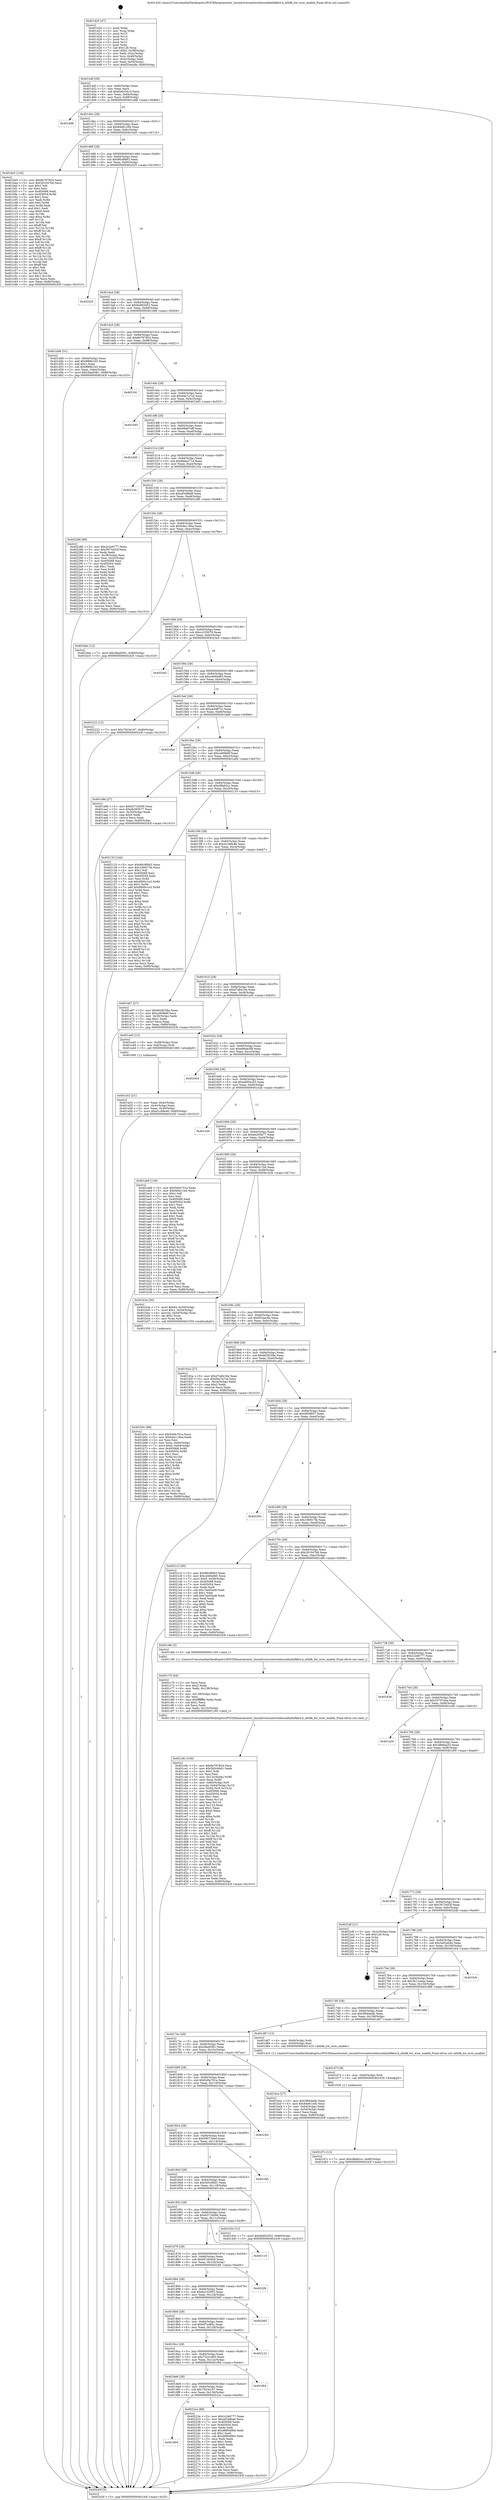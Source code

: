 digraph "0x401420" {
  label = "0x401420 (/mnt/c/Users/mathe/Desktop/tcc/POCII/binaries/extr_linuxdriversnetwirelessathath9khw.h_ath9k_hw_wow_enable_Final-ollvm.out::main(0))"
  labelloc = "t"
  node[shape=record]

  Entry [label="",width=0.3,height=0.3,shape=circle,fillcolor=black,style=filled]
  "0x40144f" [label="{
     0x40144f [29]\l
     | [instrs]\l
     &nbsp;&nbsp;0x40144f \<+3\>: mov -0x80(%rbp),%eax\l
     &nbsp;&nbsp;0x401452 \<+2\>: mov %eax,%ecx\l
     &nbsp;&nbsp;0x401454 \<+6\>: sub $0x84d33419,%ecx\l
     &nbsp;&nbsp;0x40145a \<+6\>: mov %eax,-0x84(%rbp)\l
     &nbsp;&nbsp;0x401460 \<+6\>: mov %ecx,-0x88(%rbp)\l
     &nbsp;&nbsp;0x401466 \<+6\>: je 0000000000401dd8 \<main+0x9b8\>\l
  }"]
  "0x401dd8" [label="{
     0x401dd8\l
  }", style=dashed]
  "0x40146c" [label="{
     0x40146c [28]\l
     | [instrs]\l
     &nbsp;&nbsp;0x40146c \<+5\>: jmp 0000000000401471 \<main+0x51\>\l
     &nbsp;&nbsp;0x401471 \<+6\>: mov -0x84(%rbp),%eax\l
     &nbsp;&nbsp;0x401477 \<+5\>: sub $0x84d61c0b,%eax\l
     &nbsp;&nbsp;0x40147c \<+6\>: mov %eax,-0x8c(%rbp)\l
     &nbsp;&nbsp;0x401482 \<+6\>: je 0000000000401be5 \<main+0x7c5\>\l
  }"]
  Exit [label="",width=0.3,height=0.3,shape=circle,fillcolor=black,style=filled,peripheries=2]
  "0x401be5" [label="{
     0x401be5 [134]\l
     | [instrs]\l
     &nbsp;&nbsp;0x401be5 \<+5\>: mov $0x8e787824,%eax\l
     &nbsp;&nbsp;0x401bea \<+5\>: mov $0x291047b6,%ecx\l
     &nbsp;&nbsp;0x401bef \<+2\>: mov $0x1,%dl\l
     &nbsp;&nbsp;0x401bf1 \<+2\>: xor %esi,%esi\l
     &nbsp;&nbsp;0x401bf3 \<+7\>: mov 0x405068,%edi\l
     &nbsp;&nbsp;0x401bfa \<+8\>: mov 0x405054,%r8d\l
     &nbsp;&nbsp;0x401c02 \<+3\>: sub $0x1,%esi\l
     &nbsp;&nbsp;0x401c05 \<+3\>: mov %edi,%r9d\l
     &nbsp;&nbsp;0x401c08 \<+3\>: add %esi,%r9d\l
     &nbsp;&nbsp;0x401c0b \<+4\>: imul %r9d,%edi\l
     &nbsp;&nbsp;0x401c0f \<+3\>: and $0x1,%edi\l
     &nbsp;&nbsp;0x401c12 \<+3\>: cmp $0x0,%edi\l
     &nbsp;&nbsp;0x401c15 \<+4\>: sete %r10b\l
     &nbsp;&nbsp;0x401c19 \<+4\>: cmp $0xa,%r8d\l
     &nbsp;&nbsp;0x401c1d \<+4\>: setl %r11b\l
     &nbsp;&nbsp;0x401c21 \<+3\>: mov %r10b,%bl\l
     &nbsp;&nbsp;0x401c24 \<+3\>: xor $0xff,%bl\l
     &nbsp;&nbsp;0x401c27 \<+3\>: mov %r11b,%r14b\l
     &nbsp;&nbsp;0x401c2a \<+4\>: xor $0xff,%r14b\l
     &nbsp;&nbsp;0x401c2e \<+3\>: xor $0x1,%dl\l
     &nbsp;&nbsp;0x401c31 \<+3\>: mov %bl,%r15b\l
     &nbsp;&nbsp;0x401c34 \<+4\>: and $0xff,%r15b\l
     &nbsp;&nbsp;0x401c38 \<+3\>: and %dl,%r10b\l
     &nbsp;&nbsp;0x401c3b \<+3\>: mov %r14b,%r12b\l
     &nbsp;&nbsp;0x401c3e \<+4\>: and $0xff,%r12b\l
     &nbsp;&nbsp;0x401c42 \<+3\>: and %dl,%r11b\l
     &nbsp;&nbsp;0x401c45 \<+3\>: or %r10b,%r15b\l
     &nbsp;&nbsp;0x401c48 \<+3\>: or %r11b,%r12b\l
     &nbsp;&nbsp;0x401c4b \<+3\>: xor %r12b,%r15b\l
     &nbsp;&nbsp;0x401c4e \<+3\>: or %r14b,%bl\l
     &nbsp;&nbsp;0x401c51 \<+3\>: xor $0xff,%bl\l
     &nbsp;&nbsp;0x401c54 \<+3\>: or $0x1,%dl\l
     &nbsp;&nbsp;0x401c57 \<+2\>: and %dl,%bl\l
     &nbsp;&nbsp;0x401c59 \<+3\>: or %bl,%r15b\l
     &nbsp;&nbsp;0x401c5c \<+4\>: test $0x1,%r15b\l
     &nbsp;&nbsp;0x401c60 \<+3\>: cmovne %ecx,%eax\l
     &nbsp;&nbsp;0x401c63 \<+3\>: mov %eax,-0x80(%rbp)\l
     &nbsp;&nbsp;0x401c66 \<+5\>: jmp 000000000040243f \<main+0x101f\>\l
  }"]
  "0x401488" [label="{
     0x401488 [28]\l
     | [instrs]\l
     &nbsp;&nbsp;0x401488 \<+5\>: jmp 000000000040148d \<main+0x6d\>\l
     &nbsp;&nbsp;0x40148d \<+6\>: mov -0x84(%rbp),%eax\l
     &nbsp;&nbsp;0x401493 \<+5\>: sub $0x86c9fb63,%eax\l
     &nbsp;&nbsp;0x401498 \<+6\>: mov %eax,-0x90(%rbp)\l
     &nbsp;&nbsp;0x40149e \<+6\>: je 0000000000402425 \<main+0x1005\>\l
  }"]
  "0x401904" [label="{
     0x401904\l
  }", style=dashed]
  "0x402425" [label="{
     0x402425\l
  }", style=dashed]
  "0x4014a4" [label="{
     0x4014a4 [28]\l
     | [instrs]\l
     &nbsp;&nbsp;0x4014a4 \<+5\>: jmp 00000000004014a9 \<main+0x89\>\l
     &nbsp;&nbsp;0x4014a9 \<+6\>: mov -0x84(%rbp),%eax\l
     &nbsp;&nbsp;0x4014af \<+5\>: sub $0x8a902052,%eax\l
     &nbsp;&nbsp;0x4014b4 \<+6\>: mov %eax,-0x94(%rbp)\l
     &nbsp;&nbsp;0x4014ba \<+6\>: je 0000000000401d48 \<main+0x928\>\l
  }"]
  "0x40222e" [label="{
     0x40222e [88]\l
     | [instrs]\l
     &nbsp;&nbsp;0x40222e \<+5\>: mov $0x2c2e6777,%eax\l
     &nbsp;&nbsp;0x402233 \<+5\>: mov $0xaf348ba8,%ecx\l
     &nbsp;&nbsp;0x402238 \<+7\>: mov 0x405068,%edx\l
     &nbsp;&nbsp;0x40223f \<+7\>: mov 0x405054,%esi\l
     &nbsp;&nbsp;0x402246 \<+2\>: mov %edx,%edi\l
     &nbsp;&nbsp;0x402248 \<+6\>: add $0x488049b0,%edi\l
     &nbsp;&nbsp;0x40224e \<+3\>: sub $0x1,%edi\l
     &nbsp;&nbsp;0x402251 \<+6\>: sub $0x488049b0,%edi\l
     &nbsp;&nbsp;0x402257 \<+3\>: imul %edi,%edx\l
     &nbsp;&nbsp;0x40225a \<+3\>: and $0x1,%edx\l
     &nbsp;&nbsp;0x40225d \<+3\>: cmp $0x0,%edx\l
     &nbsp;&nbsp;0x402260 \<+4\>: sete %r8b\l
     &nbsp;&nbsp;0x402264 \<+3\>: cmp $0xa,%esi\l
     &nbsp;&nbsp;0x402267 \<+4\>: setl %r9b\l
     &nbsp;&nbsp;0x40226b \<+3\>: mov %r8b,%r10b\l
     &nbsp;&nbsp;0x40226e \<+3\>: and %r9b,%r10b\l
     &nbsp;&nbsp;0x402271 \<+3\>: xor %r9b,%r8b\l
     &nbsp;&nbsp;0x402274 \<+3\>: or %r8b,%r10b\l
     &nbsp;&nbsp;0x402277 \<+4\>: test $0x1,%r10b\l
     &nbsp;&nbsp;0x40227b \<+3\>: cmovne %ecx,%eax\l
     &nbsp;&nbsp;0x40227e \<+3\>: mov %eax,-0x80(%rbp)\l
     &nbsp;&nbsp;0x402281 \<+5\>: jmp 000000000040243f \<main+0x101f\>\l
  }"]
  "0x401d48" [label="{
     0x401d48 [31]\l
     | [instrs]\l
     &nbsp;&nbsp;0x401d48 \<+3\>: mov -0x64(%rbp),%eax\l
     &nbsp;&nbsp;0x401d4b \<+5\>: add $0x9f88e1b5,%eax\l
     &nbsp;&nbsp;0x401d50 \<+3\>: add $0x1,%eax\l
     &nbsp;&nbsp;0x401d53 \<+5\>: sub $0x9f88e1b5,%eax\l
     &nbsp;&nbsp;0x401d58 \<+3\>: mov %eax,-0x64(%rbp)\l
     &nbsp;&nbsp;0x401d5b \<+7\>: movl $0x3faa9381,-0x80(%rbp)\l
     &nbsp;&nbsp;0x401d62 \<+5\>: jmp 000000000040243f \<main+0x101f\>\l
  }"]
  "0x4014c0" [label="{
     0x4014c0 [28]\l
     | [instrs]\l
     &nbsp;&nbsp;0x4014c0 \<+5\>: jmp 00000000004014c5 \<main+0xa5\>\l
     &nbsp;&nbsp;0x4014c5 \<+6\>: mov -0x84(%rbp),%eax\l
     &nbsp;&nbsp;0x4014cb \<+5\>: sub $0x8e787824,%eax\l
     &nbsp;&nbsp;0x4014d0 \<+6\>: mov %eax,-0x98(%rbp)\l
     &nbsp;&nbsp;0x4014d6 \<+6\>: je 0000000000402341 \<main+0xf21\>\l
  }"]
  "0x4018e8" [label="{
     0x4018e8 [28]\l
     | [instrs]\l
     &nbsp;&nbsp;0x4018e8 \<+5\>: jmp 00000000004018ed \<main+0x4cd\>\l
     &nbsp;&nbsp;0x4018ed \<+6\>: mov -0x84(%rbp),%eax\l
     &nbsp;&nbsp;0x4018f3 \<+5\>: sub $0x7923e167,%eax\l
     &nbsp;&nbsp;0x4018f8 \<+6\>: mov %eax,-0x130(%rbp)\l
     &nbsp;&nbsp;0x4018fe \<+6\>: je 000000000040222e \<main+0xe0e\>\l
  }"]
  "0x402341" [label="{
     0x402341\l
  }", style=dashed]
  "0x4014dc" [label="{
     0x4014dc [28]\l
     | [instrs]\l
     &nbsp;&nbsp;0x4014dc \<+5\>: jmp 00000000004014e1 \<main+0xc1\>\l
     &nbsp;&nbsp;0x4014e1 \<+6\>: mov -0x84(%rbp),%eax\l
     &nbsp;&nbsp;0x4014e7 \<+5\>: sub $0x94a7a7cd,%eax\l
     &nbsp;&nbsp;0x4014ec \<+6\>: mov %eax,-0x9c(%rbp)\l
     &nbsp;&nbsp;0x4014f2 \<+6\>: je 0000000000401945 \<main+0x525\>\l
  }"]
  "0x401f64" [label="{
     0x401f64\l
  }", style=dashed]
  "0x401945" [label="{
     0x401945\l
  }", style=dashed]
  "0x4014f8" [label="{
     0x4014f8 [28]\l
     | [instrs]\l
     &nbsp;&nbsp;0x4014f8 \<+5\>: jmp 00000000004014fd \<main+0xdd\>\l
     &nbsp;&nbsp;0x4014fd \<+6\>: mov -0x84(%rbp),%eax\l
     &nbsp;&nbsp;0x401503 \<+5\>: sub $0x99d07eff,%eax\l
     &nbsp;&nbsp;0x401508 \<+6\>: mov %eax,-0xa0(%rbp)\l
     &nbsp;&nbsp;0x40150e \<+6\>: je 00000000004019d5 \<main+0x5b5\>\l
  }"]
  "0x4018cc" [label="{
     0x4018cc [28]\l
     | [instrs]\l
     &nbsp;&nbsp;0x4018cc \<+5\>: jmp 00000000004018d1 \<main+0x4b1\>\l
     &nbsp;&nbsp;0x4018d1 \<+6\>: mov -0x84(%rbp),%eax\l
     &nbsp;&nbsp;0x4018d7 \<+5\>: sub $0x732e1d93,%eax\l
     &nbsp;&nbsp;0x4018dc \<+6\>: mov %eax,-0x12c(%rbp)\l
     &nbsp;&nbsp;0x4018e2 \<+6\>: je 0000000000401f64 \<main+0xb44\>\l
  }"]
  "0x4019d5" [label="{
     0x4019d5\l
  }", style=dashed]
  "0x401514" [label="{
     0x401514 [28]\l
     | [instrs]\l
     &nbsp;&nbsp;0x401514 \<+5\>: jmp 0000000000401519 \<main+0xf9\>\l
     &nbsp;&nbsp;0x401519 \<+6\>: mov -0x84(%rbp),%eax\l
     &nbsp;&nbsp;0x40151f \<+5\>: sub $0x9daa271e,%eax\l
     &nbsp;&nbsp;0x401524 \<+6\>: mov %eax,-0xa4(%rbp)\l
     &nbsp;&nbsp;0x40152a \<+6\>: je 000000000040210a \<main+0xcea\>\l
  }"]
  "0x402122" [label="{
     0x402122\l
  }", style=dashed]
  "0x40210a" [label="{
     0x40210a\l
  }", style=dashed]
  "0x401530" [label="{
     0x401530 [28]\l
     | [instrs]\l
     &nbsp;&nbsp;0x401530 \<+5\>: jmp 0000000000401535 \<main+0x115\>\l
     &nbsp;&nbsp;0x401535 \<+6\>: mov -0x84(%rbp),%eax\l
     &nbsp;&nbsp;0x40153b \<+5\>: sub $0xaf348ba8,%eax\l
     &nbsp;&nbsp;0x401540 \<+6\>: mov %eax,-0xa8(%rbp)\l
     &nbsp;&nbsp;0x401546 \<+6\>: je 0000000000402286 \<main+0xe66\>\l
  }"]
  "0x4018b0" [label="{
     0x4018b0 [28]\l
     | [instrs]\l
     &nbsp;&nbsp;0x4018b0 \<+5\>: jmp 00000000004018b5 \<main+0x495\>\l
     &nbsp;&nbsp;0x4018b5 \<+6\>: mov -0x84(%rbp),%eax\l
     &nbsp;&nbsp;0x4018bb \<+5\>: sub $0x6f7ed85c,%eax\l
     &nbsp;&nbsp;0x4018c0 \<+6\>: mov %eax,-0x128(%rbp)\l
     &nbsp;&nbsp;0x4018c6 \<+6\>: je 0000000000402122 \<main+0xd02\>\l
  }"]
  "0x402286" [label="{
     0x402286 [89]\l
     | [instrs]\l
     &nbsp;&nbsp;0x402286 \<+5\>: mov $0x2c2e6777,%eax\l
     &nbsp;&nbsp;0x40228b \<+5\>: mov $0x3973452f,%ecx\l
     &nbsp;&nbsp;0x402290 \<+2\>: xor %edx,%edx\l
     &nbsp;&nbsp;0x402292 \<+3\>: mov -0x38(%rbp),%esi\l
     &nbsp;&nbsp;0x402295 \<+3\>: mov %esi,-0x2c(%rbp)\l
     &nbsp;&nbsp;0x402298 \<+7\>: mov 0x405068,%esi\l
     &nbsp;&nbsp;0x40229f \<+7\>: mov 0x405054,%edi\l
     &nbsp;&nbsp;0x4022a6 \<+3\>: sub $0x1,%edx\l
     &nbsp;&nbsp;0x4022a9 \<+3\>: mov %esi,%r8d\l
     &nbsp;&nbsp;0x4022ac \<+3\>: add %edx,%r8d\l
     &nbsp;&nbsp;0x4022af \<+4\>: imul %r8d,%esi\l
     &nbsp;&nbsp;0x4022b3 \<+3\>: and $0x1,%esi\l
     &nbsp;&nbsp;0x4022b6 \<+3\>: cmp $0x0,%esi\l
     &nbsp;&nbsp;0x4022b9 \<+4\>: sete %r9b\l
     &nbsp;&nbsp;0x4022bd \<+3\>: cmp $0xa,%edi\l
     &nbsp;&nbsp;0x4022c0 \<+4\>: setl %r10b\l
     &nbsp;&nbsp;0x4022c4 \<+3\>: mov %r9b,%r11b\l
     &nbsp;&nbsp;0x4022c7 \<+3\>: and %r10b,%r11b\l
     &nbsp;&nbsp;0x4022ca \<+3\>: xor %r10b,%r9b\l
     &nbsp;&nbsp;0x4022cd \<+3\>: or %r9b,%r11b\l
     &nbsp;&nbsp;0x4022d0 \<+4\>: test $0x1,%r11b\l
     &nbsp;&nbsp;0x4022d4 \<+3\>: cmovne %ecx,%eax\l
     &nbsp;&nbsp;0x4022d7 \<+3\>: mov %eax,-0x80(%rbp)\l
     &nbsp;&nbsp;0x4022da \<+5\>: jmp 000000000040243f \<main+0x101f\>\l
  }"]
  "0x40154c" [label="{
     0x40154c [28]\l
     | [instrs]\l
     &nbsp;&nbsp;0x40154c \<+5\>: jmp 0000000000401551 \<main+0x131\>\l
     &nbsp;&nbsp;0x401551 \<+6\>: mov -0x84(%rbp),%eax\l
     &nbsp;&nbsp;0x401557 \<+5\>: sub $0xb4a118ea,%eax\l
     &nbsp;&nbsp;0x40155c \<+6\>: mov %eax,-0xac(%rbp)\l
     &nbsp;&nbsp;0x401562 \<+6\>: je 0000000000401bbe \<main+0x79e\>\l
  }"]
  "0x402065" [label="{
     0x402065\l
  }", style=dashed]
  "0x401bbe" [label="{
     0x401bbe [12]\l
     | [instrs]\l
     &nbsp;&nbsp;0x401bbe \<+7\>: movl $0x3faa9381,-0x80(%rbp)\l
     &nbsp;&nbsp;0x401bc5 \<+5\>: jmp 000000000040243f \<main+0x101f\>\l
  }"]
  "0x401568" [label="{
     0x401568 [28]\l
     | [instrs]\l
     &nbsp;&nbsp;0x401568 \<+5\>: jmp 000000000040156d \<main+0x14d\>\l
     &nbsp;&nbsp;0x40156d \<+6\>: mov -0x84(%rbp),%eax\l
     &nbsp;&nbsp;0x401573 \<+5\>: sub $0xcc235079,%eax\l
     &nbsp;&nbsp;0x401578 \<+6\>: mov %eax,-0xb0(%rbp)\l
     &nbsp;&nbsp;0x40157e \<+6\>: je 00000000004023e5 \<main+0xfc5\>\l
  }"]
  "0x401894" [label="{
     0x401894 [28]\l
     | [instrs]\l
     &nbsp;&nbsp;0x401894 \<+5\>: jmp 0000000000401899 \<main+0x479\>\l
     &nbsp;&nbsp;0x401899 \<+6\>: mov -0x84(%rbp),%eax\l
     &nbsp;&nbsp;0x40189f \<+5\>: sub $0x6a132955,%eax\l
     &nbsp;&nbsp;0x4018a4 \<+6\>: mov %eax,-0x124(%rbp)\l
     &nbsp;&nbsp;0x4018aa \<+6\>: je 0000000000402065 \<main+0xc45\>\l
  }"]
  "0x4023e5" [label="{
     0x4023e5\l
  }", style=dashed]
  "0x401584" [label="{
     0x401584 [28]\l
     | [instrs]\l
     &nbsp;&nbsp;0x401584 \<+5\>: jmp 0000000000401589 \<main+0x169\>\l
     &nbsp;&nbsp;0x401589 \<+6\>: mov -0x84(%rbp),%eax\l
     &nbsp;&nbsp;0x40158f \<+5\>: sub $0xcd494d65,%eax\l
     &nbsp;&nbsp;0x401594 \<+6\>: mov %eax,-0xb4(%rbp)\l
     &nbsp;&nbsp;0x40159a \<+6\>: je 0000000000402222 \<main+0xe02\>\l
  }"]
  "0x4022f4" [label="{
     0x4022f4\l
  }", style=dashed]
  "0x402222" [label="{
     0x402222 [12]\l
     | [instrs]\l
     &nbsp;&nbsp;0x402222 \<+7\>: movl $0x7923e167,-0x80(%rbp)\l
     &nbsp;&nbsp;0x402229 \<+5\>: jmp 000000000040243f \<main+0x101f\>\l
  }"]
  "0x4015a0" [label="{
     0x4015a0 [28]\l
     | [instrs]\l
     &nbsp;&nbsp;0x4015a0 \<+5\>: jmp 00000000004015a5 \<main+0x185\>\l
     &nbsp;&nbsp;0x4015a5 \<+6\>: mov -0x84(%rbp),%eax\l
     &nbsp;&nbsp;0x4015ab \<+5\>: sub $0xce4487cc,%eax\l
     &nbsp;&nbsp;0x4015b0 \<+6\>: mov %eax,-0xb8(%rbp)\l
     &nbsp;&nbsp;0x4015b6 \<+6\>: je 0000000000401dbd \<main+0x99d\>\l
  }"]
  "0x401878" [label="{
     0x401878 [28]\l
     | [instrs]\l
     &nbsp;&nbsp;0x401878 \<+5\>: jmp 000000000040187d \<main+0x45d\>\l
     &nbsp;&nbsp;0x40187d \<+6\>: mov -0x84(%rbp),%eax\l
     &nbsp;&nbsp;0x401883 \<+5\>: sub $0x651b04c6,%eax\l
     &nbsp;&nbsp;0x401888 \<+6\>: mov %eax,-0x120(%rbp)\l
     &nbsp;&nbsp;0x40188e \<+6\>: je 00000000004022f4 \<main+0xed4\>\l
  }"]
  "0x401dbd" [label="{
     0x401dbd\l
  }", style=dashed]
  "0x4015bc" [label="{
     0x4015bc [28]\l
     | [instrs]\l
     &nbsp;&nbsp;0x4015bc \<+5\>: jmp 00000000004015c1 \<main+0x1a1\>\l
     &nbsp;&nbsp;0x4015c1 \<+6\>: mov -0x84(%rbp),%eax\l
     &nbsp;&nbsp;0x4015c7 \<+5\>: sub $0xce60fe6f,%eax\l
     &nbsp;&nbsp;0x4015cc \<+6\>: mov %eax,-0xbc(%rbp)\l
     &nbsp;&nbsp;0x4015d2 \<+6\>: je 0000000000401a9d \<main+0x67d\>\l
  }"]
  "0x402116" [label="{
     0x402116\l
  }", style=dashed]
  "0x401a9d" [label="{
     0x401a9d [27]\l
     | [instrs]\l
     &nbsp;&nbsp;0x401a9d \<+5\>: mov $0x6371b000,%eax\l
     &nbsp;&nbsp;0x401aa2 \<+5\>: mov $0xeb265b77,%ecx\l
     &nbsp;&nbsp;0x401aa7 \<+3\>: mov -0x30(%rbp),%edx\l
     &nbsp;&nbsp;0x401aaa \<+3\>: cmp $0x0,%edx\l
     &nbsp;&nbsp;0x401aad \<+3\>: cmove %ecx,%eax\l
     &nbsp;&nbsp;0x401ab0 \<+3\>: mov %eax,-0x80(%rbp)\l
     &nbsp;&nbsp;0x401ab3 \<+5\>: jmp 000000000040243f \<main+0x101f\>\l
  }"]
  "0x4015d8" [label="{
     0x4015d8 [28]\l
     | [instrs]\l
     &nbsp;&nbsp;0x4015d8 \<+5\>: jmp 00000000004015dd \<main+0x1bd\>\l
     &nbsp;&nbsp;0x4015dd \<+6\>: mov -0x84(%rbp),%eax\l
     &nbsp;&nbsp;0x4015e3 \<+5\>: sub $0xcf8a62cc,%eax\l
     &nbsp;&nbsp;0x4015e8 \<+6\>: mov %eax,-0xc0(%rbp)\l
     &nbsp;&nbsp;0x4015ee \<+6\>: je 0000000000402133 \<main+0xd13\>\l
  }"]
  "0x401d7c" [label="{
     0x401d7c [12]\l
     | [instrs]\l
     &nbsp;&nbsp;0x401d7c \<+7\>: movl $0xcf8a62cc,-0x80(%rbp)\l
     &nbsp;&nbsp;0x401d83 \<+5\>: jmp 000000000040243f \<main+0x101f\>\l
  }"]
  "0x402133" [label="{
     0x402133 [144]\l
     | [instrs]\l
     &nbsp;&nbsp;0x402133 \<+5\>: mov $0x86c9fb63,%eax\l
     &nbsp;&nbsp;0x402138 \<+5\>: mov $0x190917fe,%ecx\l
     &nbsp;&nbsp;0x40213d \<+2\>: mov $0x1,%dl\l
     &nbsp;&nbsp;0x40213f \<+7\>: mov 0x405068,%esi\l
     &nbsp;&nbsp;0x402146 \<+7\>: mov 0x405054,%edi\l
     &nbsp;&nbsp;0x40214d \<+3\>: mov %esi,%r8d\l
     &nbsp;&nbsp;0x402150 \<+7\>: sub $0x9900c1e3,%r8d\l
     &nbsp;&nbsp;0x402157 \<+4\>: sub $0x1,%r8d\l
     &nbsp;&nbsp;0x40215b \<+7\>: add $0x9900c1e3,%r8d\l
     &nbsp;&nbsp;0x402162 \<+4\>: imul %r8d,%esi\l
     &nbsp;&nbsp;0x402166 \<+3\>: and $0x1,%esi\l
     &nbsp;&nbsp;0x402169 \<+3\>: cmp $0x0,%esi\l
     &nbsp;&nbsp;0x40216c \<+4\>: sete %r9b\l
     &nbsp;&nbsp;0x402170 \<+3\>: cmp $0xa,%edi\l
     &nbsp;&nbsp;0x402173 \<+4\>: setl %r10b\l
     &nbsp;&nbsp;0x402177 \<+3\>: mov %r9b,%r11b\l
     &nbsp;&nbsp;0x40217a \<+4\>: xor $0xff,%r11b\l
     &nbsp;&nbsp;0x40217e \<+3\>: mov %r10b,%bl\l
     &nbsp;&nbsp;0x402181 \<+3\>: xor $0xff,%bl\l
     &nbsp;&nbsp;0x402184 \<+3\>: xor $0x0,%dl\l
     &nbsp;&nbsp;0x402187 \<+3\>: mov %r11b,%r14b\l
     &nbsp;&nbsp;0x40218a \<+4\>: and $0x0,%r14b\l
     &nbsp;&nbsp;0x40218e \<+3\>: and %dl,%r9b\l
     &nbsp;&nbsp;0x402191 \<+3\>: mov %bl,%r15b\l
     &nbsp;&nbsp;0x402194 \<+4\>: and $0x0,%r15b\l
     &nbsp;&nbsp;0x402198 \<+3\>: and %dl,%r10b\l
     &nbsp;&nbsp;0x40219b \<+3\>: or %r9b,%r14b\l
     &nbsp;&nbsp;0x40219e \<+3\>: or %r10b,%r15b\l
     &nbsp;&nbsp;0x4021a1 \<+3\>: xor %r15b,%r14b\l
     &nbsp;&nbsp;0x4021a4 \<+3\>: or %bl,%r11b\l
     &nbsp;&nbsp;0x4021a7 \<+4\>: xor $0xff,%r11b\l
     &nbsp;&nbsp;0x4021ab \<+3\>: or $0x0,%dl\l
     &nbsp;&nbsp;0x4021ae \<+3\>: and %dl,%r11b\l
     &nbsp;&nbsp;0x4021b1 \<+3\>: or %r11b,%r14b\l
     &nbsp;&nbsp;0x4021b4 \<+4\>: test $0x1,%r14b\l
     &nbsp;&nbsp;0x4021b8 \<+3\>: cmovne %ecx,%eax\l
     &nbsp;&nbsp;0x4021bb \<+3\>: mov %eax,-0x80(%rbp)\l
     &nbsp;&nbsp;0x4021be \<+5\>: jmp 000000000040243f \<main+0x101f\>\l
  }"]
  "0x4015f4" [label="{
     0x4015f4 [28]\l
     | [instrs]\l
     &nbsp;&nbsp;0x4015f4 \<+5\>: jmp 00000000004015f9 \<main+0x1d9\>\l
     &nbsp;&nbsp;0x4015f9 \<+6\>: mov -0x84(%rbp),%eax\l
     &nbsp;&nbsp;0x4015ff \<+5\>: sub $0xd1c98e46,%eax\l
     &nbsp;&nbsp;0x401604 \<+6\>: mov %eax,-0xc4(%rbp)\l
     &nbsp;&nbsp;0x40160a \<+6\>: je 0000000000401a67 \<main+0x647\>\l
  }"]
  "0x401d73" [label="{
     0x401d73 [9]\l
     | [instrs]\l
     &nbsp;&nbsp;0x401d73 \<+4\>: mov -0x60(%rbp),%rdi\l
     &nbsp;&nbsp;0x401d77 \<+5\>: call 0000000000401030 \<free@plt\>\l
     | [calls]\l
     &nbsp;&nbsp;0x401030 \{1\} (unknown)\l
  }"]
  "0x401a67" [label="{
     0x401a67 [27]\l
     | [instrs]\l
     &nbsp;&nbsp;0x401a67 \<+5\>: mov $0xfd28258e,%eax\l
     &nbsp;&nbsp;0x401a6c \<+5\>: mov $0xce60fe6f,%ecx\l
     &nbsp;&nbsp;0x401a71 \<+3\>: mov -0x30(%rbp),%edx\l
     &nbsp;&nbsp;0x401a74 \<+3\>: cmp $0x1,%edx\l
     &nbsp;&nbsp;0x401a77 \<+3\>: cmovl %ecx,%eax\l
     &nbsp;&nbsp;0x401a7a \<+3\>: mov %eax,-0x80(%rbp)\l
     &nbsp;&nbsp;0x401a7d \<+5\>: jmp 000000000040243f \<main+0x101f\>\l
  }"]
  "0x401610" [label="{
     0x401610 [28]\l
     | [instrs]\l
     &nbsp;&nbsp;0x401610 \<+5\>: jmp 0000000000401615 \<main+0x1f5\>\l
     &nbsp;&nbsp;0x401615 \<+6\>: mov -0x84(%rbp),%eax\l
     &nbsp;&nbsp;0x40161b \<+5\>: sub $0xd7a8419a,%eax\l
     &nbsp;&nbsp;0x401620 \<+6\>: mov %eax,-0xc8(%rbp)\l
     &nbsp;&nbsp;0x401626 \<+6\>: je 0000000000401a45 \<main+0x625\>\l
  }"]
  "0x40185c" [label="{
     0x40185c [28]\l
     | [instrs]\l
     &nbsp;&nbsp;0x40185c \<+5\>: jmp 0000000000401861 \<main+0x441\>\l
     &nbsp;&nbsp;0x401861 \<+6\>: mov -0x84(%rbp),%eax\l
     &nbsp;&nbsp;0x401867 \<+5\>: sub $0x6371b000,%eax\l
     &nbsp;&nbsp;0x40186c \<+6\>: mov %eax,-0x11c(%rbp)\l
     &nbsp;&nbsp;0x401872 \<+6\>: je 0000000000402116 \<main+0xcf6\>\l
  }"]
  "0x401a45" [label="{
     0x401a45 [13]\l
     | [instrs]\l
     &nbsp;&nbsp;0x401a45 \<+4\>: mov -0x48(%rbp),%rax\l
     &nbsp;&nbsp;0x401a49 \<+4\>: mov 0x8(%rax),%rdi\l
     &nbsp;&nbsp;0x401a4d \<+5\>: call 0000000000401060 \<atoi@plt\>\l
     | [calls]\l
     &nbsp;&nbsp;0x401060 \{1\} (unknown)\l
  }"]
  "0x40162c" [label="{
     0x40162c [28]\l
     | [instrs]\l
     &nbsp;&nbsp;0x40162c \<+5\>: jmp 0000000000401631 \<main+0x211\>\l
     &nbsp;&nbsp;0x401631 \<+6\>: mov -0x84(%rbp),%eax\l
     &nbsp;&nbsp;0x401637 \<+5\>: sub $0xe66de3f9,%eax\l
     &nbsp;&nbsp;0x40163c \<+6\>: mov %eax,-0xcc(%rbp)\l
     &nbsp;&nbsp;0x401642 \<+6\>: je 0000000000402404 \<main+0xfe4\>\l
  }"]
  "0x401d3c" [label="{
     0x401d3c [12]\l
     | [instrs]\l
     &nbsp;&nbsp;0x401d3c \<+7\>: movl $0x8a902052,-0x80(%rbp)\l
     &nbsp;&nbsp;0x401d43 \<+5\>: jmp 000000000040243f \<main+0x101f\>\l
  }"]
  "0x402404" [label="{
     0x402404\l
  }", style=dashed]
  "0x401648" [label="{
     0x401648 [28]\l
     | [instrs]\l
     &nbsp;&nbsp;0x401648 \<+5\>: jmp 000000000040164d \<main+0x22d\>\l
     &nbsp;&nbsp;0x40164d \<+6\>: mov -0x84(%rbp),%eax\l
     &nbsp;&nbsp;0x401653 \<+5\>: sub $0xe895ec55,%eax\l
     &nbsp;&nbsp;0x401658 \<+6\>: mov %eax,-0xd0(%rbp)\l
     &nbsp;&nbsp;0x40165e \<+6\>: je 0000000000401e2b \<main+0xa0b\>\l
  }"]
  "0x401840" [label="{
     0x401840 [28]\l
     | [instrs]\l
     &nbsp;&nbsp;0x401840 \<+5\>: jmp 0000000000401845 \<main+0x425\>\l
     &nbsp;&nbsp;0x401845 \<+6\>: mov -0x84(%rbp),%eax\l
     &nbsp;&nbsp;0x40184b \<+5\>: sub $0x5b5c86d1,%eax\l
     &nbsp;&nbsp;0x401850 \<+6\>: mov %eax,-0x118(%rbp)\l
     &nbsp;&nbsp;0x401856 \<+6\>: je 0000000000401d3c \<main+0x91c\>\l
  }"]
  "0x401e2b" [label="{
     0x401e2b\l
  }", style=dashed]
  "0x401664" [label="{
     0x401664 [28]\l
     | [instrs]\l
     &nbsp;&nbsp;0x401664 \<+5\>: jmp 0000000000401669 \<main+0x249\>\l
     &nbsp;&nbsp;0x401669 \<+6\>: mov -0x84(%rbp),%eax\l
     &nbsp;&nbsp;0x40166f \<+5\>: sub $0xeb265b77,%eax\l
     &nbsp;&nbsp;0x401674 \<+6\>: mov %eax,-0xd4(%rbp)\l
     &nbsp;&nbsp;0x40167a \<+6\>: je 0000000000401ab8 \<main+0x698\>\l
  }"]
  "0x401fd5" [label="{
     0x401fd5\l
  }", style=dashed]
  "0x401ab8" [label="{
     0x401ab8 [134]\l
     | [instrs]\l
     &nbsp;&nbsp;0x401ab8 \<+5\>: mov $0x540e701a,%eax\l
     &nbsp;&nbsp;0x401abd \<+5\>: mov $0xf48411b0,%ecx\l
     &nbsp;&nbsp;0x401ac2 \<+2\>: mov $0x1,%dl\l
     &nbsp;&nbsp;0x401ac4 \<+2\>: xor %esi,%esi\l
     &nbsp;&nbsp;0x401ac6 \<+7\>: mov 0x405068,%edi\l
     &nbsp;&nbsp;0x401acd \<+8\>: mov 0x405054,%r8d\l
     &nbsp;&nbsp;0x401ad5 \<+3\>: sub $0x1,%esi\l
     &nbsp;&nbsp;0x401ad8 \<+3\>: mov %edi,%r9d\l
     &nbsp;&nbsp;0x401adb \<+3\>: add %esi,%r9d\l
     &nbsp;&nbsp;0x401ade \<+4\>: imul %r9d,%edi\l
     &nbsp;&nbsp;0x401ae2 \<+3\>: and $0x1,%edi\l
     &nbsp;&nbsp;0x401ae5 \<+3\>: cmp $0x0,%edi\l
     &nbsp;&nbsp;0x401ae8 \<+4\>: sete %r10b\l
     &nbsp;&nbsp;0x401aec \<+4\>: cmp $0xa,%r8d\l
     &nbsp;&nbsp;0x401af0 \<+4\>: setl %r11b\l
     &nbsp;&nbsp;0x401af4 \<+3\>: mov %r10b,%bl\l
     &nbsp;&nbsp;0x401af7 \<+3\>: xor $0xff,%bl\l
     &nbsp;&nbsp;0x401afa \<+3\>: mov %r11b,%r14b\l
     &nbsp;&nbsp;0x401afd \<+4\>: xor $0xff,%r14b\l
     &nbsp;&nbsp;0x401b01 \<+3\>: xor $0x0,%dl\l
     &nbsp;&nbsp;0x401b04 \<+3\>: mov %bl,%r15b\l
     &nbsp;&nbsp;0x401b07 \<+4\>: and $0x0,%r15b\l
     &nbsp;&nbsp;0x401b0b \<+3\>: and %dl,%r10b\l
     &nbsp;&nbsp;0x401b0e \<+3\>: mov %r14b,%r12b\l
     &nbsp;&nbsp;0x401b11 \<+4\>: and $0x0,%r12b\l
     &nbsp;&nbsp;0x401b15 \<+3\>: and %dl,%r11b\l
     &nbsp;&nbsp;0x401b18 \<+3\>: or %r10b,%r15b\l
     &nbsp;&nbsp;0x401b1b \<+3\>: or %r11b,%r12b\l
     &nbsp;&nbsp;0x401b1e \<+3\>: xor %r12b,%r15b\l
     &nbsp;&nbsp;0x401b21 \<+3\>: or %r14b,%bl\l
     &nbsp;&nbsp;0x401b24 \<+3\>: xor $0xff,%bl\l
     &nbsp;&nbsp;0x401b27 \<+3\>: or $0x0,%dl\l
     &nbsp;&nbsp;0x401b2a \<+2\>: and %dl,%bl\l
     &nbsp;&nbsp;0x401b2c \<+3\>: or %bl,%r15b\l
     &nbsp;&nbsp;0x401b2f \<+4\>: test $0x1,%r15b\l
     &nbsp;&nbsp;0x401b33 \<+3\>: cmovne %ecx,%eax\l
     &nbsp;&nbsp;0x401b36 \<+3\>: mov %eax,-0x80(%rbp)\l
     &nbsp;&nbsp;0x401b39 \<+5\>: jmp 000000000040243f \<main+0x101f\>\l
  }"]
  "0x401680" [label="{
     0x401680 [28]\l
     | [instrs]\l
     &nbsp;&nbsp;0x401680 \<+5\>: jmp 0000000000401685 \<main+0x265\>\l
     &nbsp;&nbsp;0x401685 \<+6\>: mov -0x84(%rbp),%eax\l
     &nbsp;&nbsp;0x40168b \<+5\>: sub $0xf48411b0,%eax\l
     &nbsp;&nbsp;0x401690 \<+6\>: mov %eax,-0xd8(%rbp)\l
     &nbsp;&nbsp;0x401696 \<+6\>: je 0000000000401b3e \<main+0x71e\>\l
  }"]
  "0x401824" [label="{
     0x401824 [28]\l
     | [instrs]\l
     &nbsp;&nbsp;0x401824 \<+5\>: jmp 0000000000401829 \<main+0x409\>\l
     &nbsp;&nbsp;0x401829 \<+6\>: mov -0x84(%rbp),%eax\l
     &nbsp;&nbsp;0x40182f \<+5\>: sub $0x59073ded,%eax\l
     &nbsp;&nbsp;0x401834 \<+6\>: mov %eax,-0x114(%rbp)\l
     &nbsp;&nbsp;0x40183a \<+6\>: je 0000000000401fd5 \<main+0xbb5\>\l
  }"]
  "0x401b3e" [label="{
     0x401b3e [30]\l
     | [instrs]\l
     &nbsp;&nbsp;0x401b3e \<+7\>: movl $0x64,-0x50(%rbp)\l
     &nbsp;&nbsp;0x401b45 \<+7\>: movl $0x1,-0x54(%rbp)\l
     &nbsp;&nbsp;0x401b4c \<+4\>: movslq -0x54(%rbp),%rax\l
     &nbsp;&nbsp;0x401b50 \<+4\>: shl $0x2,%rax\l
     &nbsp;&nbsp;0x401b54 \<+3\>: mov %rax,%rdi\l
     &nbsp;&nbsp;0x401b57 \<+5\>: call 0000000000401050 \<malloc@plt\>\l
     | [calls]\l
     &nbsp;&nbsp;0x401050 \{1\} (unknown)\l
  }"]
  "0x40169c" [label="{
     0x40169c [28]\l
     | [instrs]\l
     &nbsp;&nbsp;0x40169c \<+5\>: jmp 00000000004016a1 \<main+0x281\>\l
     &nbsp;&nbsp;0x4016a1 \<+6\>: mov -0x84(%rbp),%eax\l
     &nbsp;&nbsp;0x4016a7 \<+5\>: sub $0xf53eac8e,%eax\l
     &nbsp;&nbsp;0x4016ac \<+6\>: mov %eax,-0xdc(%rbp)\l
     &nbsp;&nbsp;0x4016b2 \<+6\>: je 000000000040192a \<main+0x50a\>\l
  }"]
  "0x40230c" [label="{
     0x40230c\l
  }", style=dashed]
  "0x40192a" [label="{
     0x40192a [27]\l
     | [instrs]\l
     &nbsp;&nbsp;0x40192a \<+5\>: mov $0xd7a8419a,%eax\l
     &nbsp;&nbsp;0x40192f \<+5\>: mov $0x94a7a7cd,%ecx\l
     &nbsp;&nbsp;0x401934 \<+3\>: mov -0x34(%rbp),%edx\l
     &nbsp;&nbsp;0x401937 \<+3\>: cmp $0x2,%edx\l
     &nbsp;&nbsp;0x40193a \<+3\>: cmovne %ecx,%eax\l
     &nbsp;&nbsp;0x40193d \<+3\>: mov %eax,-0x80(%rbp)\l
     &nbsp;&nbsp;0x401940 \<+5\>: jmp 000000000040243f \<main+0x101f\>\l
  }"]
  "0x4016b8" [label="{
     0x4016b8 [28]\l
     | [instrs]\l
     &nbsp;&nbsp;0x4016b8 \<+5\>: jmp 00000000004016bd \<main+0x29d\>\l
     &nbsp;&nbsp;0x4016bd \<+6\>: mov -0x84(%rbp),%eax\l
     &nbsp;&nbsp;0x4016c3 \<+5\>: sub $0xfd28258e,%eax\l
     &nbsp;&nbsp;0x4016c8 \<+6\>: mov %eax,-0xe0(%rbp)\l
     &nbsp;&nbsp;0x4016ce \<+6\>: je 0000000000401a82 \<main+0x662\>\l
  }"]
  "0x40243f" [label="{
     0x40243f [5]\l
     | [instrs]\l
     &nbsp;&nbsp;0x40243f \<+5\>: jmp 000000000040144f \<main+0x2f\>\l
  }"]
  "0x401420" [label="{
     0x401420 [47]\l
     | [instrs]\l
     &nbsp;&nbsp;0x401420 \<+1\>: push %rbp\l
     &nbsp;&nbsp;0x401421 \<+3\>: mov %rsp,%rbp\l
     &nbsp;&nbsp;0x401424 \<+2\>: push %r15\l
     &nbsp;&nbsp;0x401426 \<+2\>: push %r14\l
     &nbsp;&nbsp;0x401428 \<+2\>: push %r13\l
     &nbsp;&nbsp;0x40142a \<+2\>: push %r12\l
     &nbsp;&nbsp;0x40142c \<+1\>: push %rbx\l
     &nbsp;&nbsp;0x40142d \<+7\>: sub $0x128,%rsp\l
     &nbsp;&nbsp;0x401434 \<+7\>: movl $0x0,-0x38(%rbp)\l
     &nbsp;&nbsp;0x40143b \<+3\>: mov %edi,-0x3c(%rbp)\l
     &nbsp;&nbsp;0x40143e \<+4\>: mov %rsi,-0x48(%rbp)\l
     &nbsp;&nbsp;0x401442 \<+3\>: mov -0x3c(%rbp),%edi\l
     &nbsp;&nbsp;0x401445 \<+3\>: mov %edi,-0x34(%rbp)\l
     &nbsp;&nbsp;0x401448 \<+7\>: movl $0xf53eac8e,-0x80(%rbp)\l
  }"]
  "0x401a52" [label="{
     0x401a52 [21]\l
     | [instrs]\l
     &nbsp;&nbsp;0x401a52 \<+3\>: mov %eax,-0x4c(%rbp)\l
     &nbsp;&nbsp;0x401a55 \<+3\>: mov -0x4c(%rbp),%eax\l
     &nbsp;&nbsp;0x401a58 \<+3\>: mov %eax,-0x30(%rbp)\l
     &nbsp;&nbsp;0x401a5b \<+7\>: movl $0xd1c98e46,-0x80(%rbp)\l
     &nbsp;&nbsp;0x401a62 \<+5\>: jmp 000000000040243f \<main+0x101f\>\l
  }"]
  "0x401b5c" [label="{
     0x401b5c [98]\l
     | [instrs]\l
     &nbsp;&nbsp;0x401b5c \<+5\>: mov $0x540e701a,%ecx\l
     &nbsp;&nbsp;0x401b61 \<+5\>: mov $0xb4a118ea,%edx\l
     &nbsp;&nbsp;0x401b66 \<+2\>: xor %esi,%esi\l
     &nbsp;&nbsp;0x401b68 \<+4\>: mov %rax,-0x60(%rbp)\l
     &nbsp;&nbsp;0x401b6c \<+7\>: movl $0x0,-0x64(%rbp)\l
     &nbsp;&nbsp;0x401b73 \<+8\>: mov 0x405068,%r8d\l
     &nbsp;&nbsp;0x401b7b \<+8\>: mov 0x405054,%r9d\l
     &nbsp;&nbsp;0x401b83 \<+3\>: sub $0x1,%esi\l
     &nbsp;&nbsp;0x401b86 \<+3\>: mov %r8d,%r10d\l
     &nbsp;&nbsp;0x401b89 \<+3\>: add %esi,%r10d\l
     &nbsp;&nbsp;0x401b8c \<+4\>: imul %r10d,%r8d\l
     &nbsp;&nbsp;0x401b90 \<+4\>: and $0x1,%r8d\l
     &nbsp;&nbsp;0x401b94 \<+4\>: cmp $0x0,%r8d\l
     &nbsp;&nbsp;0x401b98 \<+4\>: sete %r11b\l
     &nbsp;&nbsp;0x401b9c \<+4\>: cmp $0xa,%r9d\l
     &nbsp;&nbsp;0x401ba0 \<+3\>: setl %bl\l
     &nbsp;&nbsp;0x401ba3 \<+3\>: mov %r11b,%r14b\l
     &nbsp;&nbsp;0x401ba6 \<+3\>: and %bl,%r14b\l
     &nbsp;&nbsp;0x401ba9 \<+3\>: xor %bl,%r11b\l
     &nbsp;&nbsp;0x401bac \<+3\>: or %r11b,%r14b\l
     &nbsp;&nbsp;0x401baf \<+4\>: test $0x1,%r14b\l
     &nbsp;&nbsp;0x401bb3 \<+3\>: cmovne %edx,%ecx\l
     &nbsp;&nbsp;0x401bb6 \<+3\>: mov %ecx,-0x80(%rbp)\l
     &nbsp;&nbsp;0x401bb9 \<+5\>: jmp 000000000040243f \<main+0x101f\>\l
  }"]
  "0x401c9c" [label="{
     0x401c9c [160]\l
     | [instrs]\l
     &nbsp;&nbsp;0x401c9c \<+5\>: mov $0x8e787824,%ecx\l
     &nbsp;&nbsp;0x401ca1 \<+5\>: mov $0x5b5c86d1,%edx\l
     &nbsp;&nbsp;0x401ca6 \<+3\>: mov $0x1,%dil\l
     &nbsp;&nbsp;0x401ca9 \<+2\>: xor %esi,%esi\l
     &nbsp;&nbsp;0x401cab \<+7\>: mov -0x13c(%rbp),%r8d\l
     &nbsp;&nbsp;0x401cb2 \<+4\>: imul %eax,%r8d\l
     &nbsp;&nbsp;0x401cb6 \<+4\>: mov -0x60(%rbp),%r9\l
     &nbsp;&nbsp;0x401cba \<+4\>: movslq -0x64(%rbp),%r10\l
     &nbsp;&nbsp;0x401cbe \<+4\>: mov %r8d,(%r9,%r10,4)\l
     &nbsp;&nbsp;0x401cc2 \<+7\>: mov 0x405068,%eax\l
     &nbsp;&nbsp;0x401cc9 \<+8\>: mov 0x405054,%r8d\l
     &nbsp;&nbsp;0x401cd1 \<+3\>: sub $0x1,%esi\l
     &nbsp;&nbsp;0x401cd4 \<+3\>: mov %eax,%r11d\l
     &nbsp;&nbsp;0x401cd7 \<+3\>: add %esi,%r11d\l
     &nbsp;&nbsp;0x401cda \<+4\>: imul %r11d,%eax\l
     &nbsp;&nbsp;0x401cde \<+3\>: and $0x1,%eax\l
     &nbsp;&nbsp;0x401ce1 \<+3\>: cmp $0x0,%eax\l
     &nbsp;&nbsp;0x401ce4 \<+3\>: sete %bl\l
     &nbsp;&nbsp;0x401ce7 \<+4\>: cmp $0xa,%r8d\l
     &nbsp;&nbsp;0x401ceb \<+4\>: setl %r14b\l
     &nbsp;&nbsp;0x401cef \<+3\>: mov %bl,%r15b\l
     &nbsp;&nbsp;0x401cf2 \<+4\>: xor $0xff,%r15b\l
     &nbsp;&nbsp;0x401cf6 \<+3\>: mov %r14b,%r12b\l
     &nbsp;&nbsp;0x401cf9 \<+4\>: xor $0xff,%r12b\l
     &nbsp;&nbsp;0x401cfd \<+4\>: xor $0x1,%dil\l
     &nbsp;&nbsp;0x401d01 \<+3\>: mov %r15b,%r13b\l
     &nbsp;&nbsp;0x401d04 \<+4\>: and $0xff,%r13b\l
     &nbsp;&nbsp;0x401d08 \<+3\>: and %dil,%bl\l
     &nbsp;&nbsp;0x401d0b \<+3\>: mov %r12b,%al\l
     &nbsp;&nbsp;0x401d0e \<+2\>: and $0xff,%al\l
     &nbsp;&nbsp;0x401d10 \<+3\>: and %dil,%r14b\l
     &nbsp;&nbsp;0x401d13 \<+3\>: or %bl,%r13b\l
     &nbsp;&nbsp;0x401d16 \<+3\>: or %r14b,%al\l
     &nbsp;&nbsp;0x401d19 \<+3\>: xor %al,%r13b\l
     &nbsp;&nbsp;0x401d1c \<+3\>: or %r12b,%r15b\l
     &nbsp;&nbsp;0x401d1f \<+4\>: xor $0xff,%r15b\l
     &nbsp;&nbsp;0x401d23 \<+4\>: or $0x1,%dil\l
     &nbsp;&nbsp;0x401d27 \<+3\>: and %dil,%r15b\l
     &nbsp;&nbsp;0x401d2a \<+3\>: or %r15b,%r13b\l
     &nbsp;&nbsp;0x401d2d \<+4\>: test $0x1,%r13b\l
     &nbsp;&nbsp;0x401d31 \<+3\>: cmovne %edx,%ecx\l
     &nbsp;&nbsp;0x401d34 \<+3\>: mov %ecx,-0x80(%rbp)\l
     &nbsp;&nbsp;0x401d37 \<+5\>: jmp 000000000040243f \<main+0x101f\>\l
  }"]
  "0x401a82" [label="{
     0x401a82\l
  }", style=dashed]
  "0x4016d4" [label="{
     0x4016d4 [28]\l
     | [instrs]\l
     &nbsp;&nbsp;0x4016d4 \<+5\>: jmp 00000000004016d9 \<main+0x2b9\>\l
     &nbsp;&nbsp;0x4016d9 \<+6\>: mov -0x84(%rbp),%eax\l
     &nbsp;&nbsp;0x4016df \<+5\>: sub $0xd859837,%eax\l
     &nbsp;&nbsp;0x4016e4 \<+6\>: mov %eax,-0xe4(%rbp)\l
     &nbsp;&nbsp;0x4016ea \<+6\>: je 0000000000402393 \<main+0xf73\>\l
  }"]
  "0x401c70" [label="{
     0x401c70 [44]\l
     | [instrs]\l
     &nbsp;&nbsp;0x401c70 \<+2\>: xor %ecx,%ecx\l
     &nbsp;&nbsp;0x401c72 \<+5\>: mov $0x2,%edx\l
     &nbsp;&nbsp;0x401c77 \<+6\>: mov %edx,-0x138(%rbp)\l
     &nbsp;&nbsp;0x401c7d \<+1\>: cltd\l
     &nbsp;&nbsp;0x401c7e \<+6\>: mov -0x138(%rbp),%esi\l
     &nbsp;&nbsp;0x401c84 \<+2\>: idiv %esi\l
     &nbsp;&nbsp;0x401c86 \<+6\>: imul $0xfffffffe,%edx,%edx\l
     &nbsp;&nbsp;0x401c8c \<+3\>: sub $0x1,%ecx\l
     &nbsp;&nbsp;0x401c8f \<+2\>: sub %ecx,%edx\l
     &nbsp;&nbsp;0x401c91 \<+6\>: mov %edx,-0x13c(%rbp)\l
     &nbsp;&nbsp;0x401c97 \<+5\>: call 0000000000401160 \<next_i\>\l
     | [calls]\l
     &nbsp;&nbsp;0x401160 \{1\} (/mnt/c/Users/mathe/Desktop/tcc/POCII/binaries/extr_linuxdriversnetwirelessathath9khw.h_ath9k_hw_wow_enable_Final-ollvm.out::next_i)\l
  }"]
  "0x402393" [label="{
     0x402393\l
  }", style=dashed]
  "0x4016f0" [label="{
     0x4016f0 [28]\l
     | [instrs]\l
     &nbsp;&nbsp;0x4016f0 \<+5\>: jmp 00000000004016f5 \<main+0x2d5\>\l
     &nbsp;&nbsp;0x4016f5 \<+6\>: mov -0x84(%rbp),%eax\l
     &nbsp;&nbsp;0x4016fb \<+5\>: sub $0x190917fe,%eax\l
     &nbsp;&nbsp;0x401700 \<+6\>: mov %eax,-0xe8(%rbp)\l
     &nbsp;&nbsp;0x401706 \<+6\>: je 00000000004021c3 \<main+0xda3\>\l
  }"]
  "0x401808" [label="{
     0x401808 [28]\l
     | [instrs]\l
     &nbsp;&nbsp;0x401808 \<+5\>: jmp 000000000040180d \<main+0x3ed\>\l
     &nbsp;&nbsp;0x40180d \<+6\>: mov -0x84(%rbp),%eax\l
     &nbsp;&nbsp;0x401813 \<+5\>: sub $0x540e701a,%eax\l
     &nbsp;&nbsp;0x401818 \<+6\>: mov %eax,-0x110(%rbp)\l
     &nbsp;&nbsp;0x40181e \<+6\>: je 000000000040230c \<main+0xeec\>\l
  }"]
  "0x4021c3" [label="{
     0x4021c3 [95]\l
     | [instrs]\l
     &nbsp;&nbsp;0x4021c3 \<+5\>: mov $0x86c9fb63,%eax\l
     &nbsp;&nbsp;0x4021c8 \<+5\>: mov $0xcd494d65,%ecx\l
     &nbsp;&nbsp;0x4021cd \<+7\>: movl $0x0,-0x38(%rbp)\l
     &nbsp;&nbsp;0x4021d4 \<+7\>: mov 0x405068,%edx\l
     &nbsp;&nbsp;0x4021db \<+7\>: mov 0x405054,%esi\l
     &nbsp;&nbsp;0x4021e2 \<+2\>: mov %edx,%edi\l
     &nbsp;&nbsp;0x4021e4 \<+6\>: sub $0x7ee45ad6,%edi\l
     &nbsp;&nbsp;0x4021ea \<+3\>: sub $0x1,%edi\l
     &nbsp;&nbsp;0x4021ed \<+6\>: add $0x7ee45ad6,%edi\l
     &nbsp;&nbsp;0x4021f3 \<+3\>: imul %edi,%edx\l
     &nbsp;&nbsp;0x4021f6 \<+3\>: and $0x1,%edx\l
     &nbsp;&nbsp;0x4021f9 \<+3\>: cmp $0x0,%edx\l
     &nbsp;&nbsp;0x4021fc \<+4\>: sete %r8b\l
     &nbsp;&nbsp;0x402200 \<+3\>: cmp $0xa,%esi\l
     &nbsp;&nbsp;0x402203 \<+4\>: setl %r9b\l
     &nbsp;&nbsp;0x402207 \<+3\>: mov %r8b,%r10b\l
     &nbsp;&nbsp;0x40220a \<+3\>: and %r9b,%r10b\l
     &nbsp;&nbsp;0x40220d \<+3\>: xor %r9b,%r8b\l
     &nbsp;&nbsp;0x402210 \<+3\>: or %r8b,%r10b\l
     &nbsp;&nbsp;0x402213 \<+4\>: test $0x1,%r10b\l
     &nbsp;&nbsp;0x402217 \<+3\>: cmovne %ecx,%eax\l
     &nbsp;&nbsp;0x40221a \<+3\>: mov %eax,-0x80(%rbp)\l
     &nbsp;&nbsp;0x40221d \<+5\>: jmp 000000000040243f \<main+0x101f\>\l
  }"]
  "0x40170c" [label="{
     0x40170c [28]\l
     | [instrs]\l
     &nbsp;&nbsp;0x40170c \<+5\>: jmp 0000000000401711 \<main+0x2f1\>\l
     &nbsp;&nbsp;0x401711 \<+6\>: mov -0x84(%rbp),%eax\l
     &nbsp;&nbsp;0x401717 \<+5\>: sub $0x291047b6,%eax\l
     &nbsp;&nbsp;0x40171c \<+6\>: mov %eax,-0xec(%rbp)\l
     &nbsp;&nbsp;0x401722 \<+6\>: je 0000000000401c6b \<main+0x84b\>\l
  }"]
  "0x401bca" [label="{
     0x401bca [27]\l
     | [instrs]\l
     &nbsp;&nbsp;0x401bca \<+5\>: mov $0x3f94dedb,%eax\l
     &nbsp;&nbsp;0x401bcf \<+5\>: mov $0x84d61c0b,%ecx\l
     &nbsp;&nbsp;0x401bd4 \<+3\>: mov -0x64(%rbp),%edx\l
     &nbsp;&nbsp;0x401bd7 \<+3\>: cmp -0x54(%rbp),%edx\l
     &nbsp;&nbsp;0x401bda \<+3\>: cmovl %ecx,%eax\l
     &nbsp;&nbsp;0x401bdd \<+3\>: mov %eax,-0x80(%rbp)\l
     &nbsp;&nbsp;0x401be0 \<+5\>: jmp 000000000040243f \<main+0x101f\>\l
  }"]
  "0x401c6b" [label="{
     0x401c6b [5]\l
     | [instrs]\l
     &nbsp;&nbsp;0x401c6b \<+5\>: call 0000000000401160 \<next_i\>\l
     | [calls]\l
     &nbsp;&nbsp;0x401160 \{1\} (/mnt/c/Users/mathe/Desktop/tcc/POCII/binaries/extr_linuxdriversnetwirelessathath9khw.h_ath9k_hw_wow_enable_Final-ollvm.out::next_i)\l
  }"]
  "0x401728" [label="{
     0x401728 [28]\l
     | [instrs]\l
     &nbsp;&nbsp;0x401728 \<+5\>: jmp 000000000040172d \<main+0x30d\>\l
     &nbsp;&nbsp;0x40172d \<+6\>: mov -0x84(%rbp),%eax\l
     &nbsp;&nbsp;0x401733 \<+5\>: sub $0x2c2e6777,%eax\l
     &nbsp;&nbsp;0x401738 \<+6\>: mov %eax,-0xf0(%rbp)\l
     &nbsp;&nbsp;0x40173e \<+6\>: je 0000000000402438 \<main+0x1018\>\l
  }"]
  "0x4017ec" [label="{
     0x4017ec [28]\l
     | [instrs]\l
     &nbsp;&nbsp;0x4017ec \<+5\>: jmp 00000000004017f1 \<main+0x3d1\>\l
     &nbsp;&nbsp;0x4017f1 \<+6\>: mov -0x84(%rbp),%eax\l
     &nbsp;&nbsp;0x4017f7 \<+5\>: sub $0x3faa9381,%eax\l
     &nbsp;&nbsp;0x4017fc \<+6\>: mov %eax,-0x10c(%rbp)\l
     &nbsp;&nbsp;0x401802 \<+6\>: je 0000000000401bca \<main+0x7aa\>\l
  }"]
  "0x402438" [label="{
     0x402438\l
  }", style=dashed]
  "0x401744" [label="{
     0x401744 [28]\l
     | [instrs]\l
     &nbsp;&nbsp;0x401744 \<+5\>: jmp 0000000000401749 \<main+0x329\>\l
     &nbsp;&nbsp;0x401749 \<+6\>: mov -0x84(%rbp),%eax\l
     &nbsp;&nbsp;0x40174f \<+5\>: sub $0x35797e4a,%eax\l
     &nbsp;&nbsp;0x401754 \<+6\>: mov %eax,-0xf4(%rbp)\l
     &nbsp;&nbsp;0x40175a \<+6\>: je 0000000000401a39 \<main+0x619\>\l
  }"]
  "0x401d67" [label="{
     0x401d67 [12]\l
     | [instrs]\l
     &nbsp;&nbsp;0x401d67 \<+4\>: mov -0x60(%rbp),%rdi\l
     &nbsp;&nbsp;0x401d6b \<+3\>: mov -0x50(%rbp),%esi\l
     &nbsp;&nbsp;0x401d6e \<+5\>: call 0000000000401410 \<ath9k_hw_wow_enable\>\l
     | [calls]\l
     &nbsp;&nbsp;0x401410 \{1\} (/mnt/c/Users/mathe/Desktop/tcc/POCII/binaries/extr_linuxdriversnetwirelessathath9khw.h_ath9k_hw_wow_enable_Final-ollvm.out::ath9k_hw_wow_enable)\l
  }"]
  "0x401a39" [label="{
     0x401a39\l
  }", style=dashed]
  "0x401760" [label="{
     0x401760 [28]\l
     | [instrs]\l
     &nbsp;&nbsp;0x401760 \<+5\>: jmp 0000000000401765 \<main+0x345\>\l
     &nbsp;&nbsp;0x401765 \<+6\>: mov -0x84(%rbp),%eax\l
     &nbsp;&nbsp;0x40176b \<+5\>: sub $0x3968ea33,%eax\l
     &nbsp;&nbsp;0x401770 \<+6\>: mov %eax,-0xf8(%rbp)\l
     &nbsp;&nbsp;0x401776 \<+6\>: je 0000000000401f00 \<main+0xae0\>\l
  }"]
  "0x4017d0" [label="{
     0x4017d0 [28]\l
     | [instrs]\l
     &nbsp;&nbsp;0x4017d0 \<+5\>: jmp 00000000004017d5 \<main+0x3b5\>\l
     &nbsp;&nbsp;0x4017d5 \<+6\>: mov -0x84(%rbp),%eax\l
     &nbsp;&nbsp;0x4017db \<+5\>: sub $0x3f94dedb,%eax\l
     &nbsp;&nbsp;0x4017e0 \<+6\>: mov %eax,-0x108(%rbp)\l
     &nbsp;&nbsp;0x4017e6 \<+6\>: je 0000000000401d67 \<main+0x947\>\l
  }"]
  "0x401f00" [label="{
     0x401f00\l
  }", style=dashed]
  "0x40177c" [label="{
     0x40177c [28]\l
     | [instrs]\l
     &nbsp;&nbsp;0x40177c \<+5\>: jmp 0000000000401781 \<main+0x361\>\l
     &nbsp;&nbsp;0x401781 \<+6\>: mov -0x84(%rbp),%eax\l
     &nbsp;&nbsp;0x401787 \<+5\>: sub $0x3973452f,%eax\l
     &nbsp;&nbsp;0x40178c \<+6\>: mov %eax,-0xfc(%rbp)\l
     &nbsp;&nbsp;0x401792 \<+6\>: je 00000000004022df \<main+0xebf\>\l
  }"]
  "0x401d88" [label="{
     0x401d88\l
  }", style=dashed]
  "0x4022df" [label="{
     0x4022df [21]\l
     | [instrs]\l
     &nbsp;&nbsp;0x4022df \<+3\>: mov -0x2c(%rbp),%eax\l
     &nbsp;&nbsp;0x4022e2 \<+7\>: add $0x128,%rsp\l
     &nbsp;&nbsp;0x4022e9 \<+1\>: pop %rbx\l
     &nbsp;&nbsp;0x4022ea \<+2\>: pop %r12\l
     &nbsp;&nbsp;0x4022ec \<+2\>: pop %r13\l
     &nbsp;&nbsp;0x4022ee \<+2\>: pop %r14\l
     &nbsp;&nbsp;0x4022f0 \<+2\>: pop %r15\l
     &nbsp;&nbsp;0x4022f2 \<+1\>: pop %rbp\l
     &nbsp;&nbsp;0x4022f3 \<+1\>: ret\l
  }"]
  "0x401798" [label="{
     0x401798 [28]\l
     | [instrs]\l
     &nbsp;&nbsp;0x401798 \<+5\>: jmp 000000000040179d \<main+0x37d\>\l
     &nbsp;&nbsp;0x40179d \<+6\>: mov -0x84(%rbp),%eax\l
     &nbsp;&nbsp;0x4017a3 \<+5\>: sub $0x3a92ed4e,%eax\l
     &nbsp;&nbsp;0x4017a8 \<+6\>: mov %eax,-0x100(%rbp)\l
     &nbsp;&nbsp;0x4017ae \<+6\>: je 0000000000401fc9 \<main+0xba9\>\l
  }"]
  "0x4017b4" [label="{
     0x4017b4 [28]\l
     | [instrs]\l
     &nbsp;&nbsp;0x4017b4 \<+5\>: jmp 00000000004017b9 \<main+0x399\>\l
     &nbsp;&nbsp;0x4017b9 \<+6\>: mov -0x84(%rbp),%eax\l
     &nbsp;&nbsp;0x4017bf \<+5\>: sub $0x3b11eeaa,%eax\l
     &nbsp;&nbsp;0x4017c4 \<+6\>: mov %eax,-0x104(%rbp)\l
     &nbsp;&nbsp;0x4017ca \<+6\>: je 0000000000401d88 \<main+0x968\>\l
  }"]
  "0x401fc9" [label="{
     0x401fc9\l
  }", style=dashed]
  Entry -> "0x401420" [label=" 1"]
  "0x40144f" -> "0x401dd8" [label=" 0"]
  "0x40144f" -> "0x40146c" [label=" 20"]
  "0x4022df" -> Exit [label=" 1"]
  "0x40146c" -> "0x401be5" [label=" 1"]
  "0x40146c" -> "0x401488" [label=" 19"]
  "0x402286" -> "0x40243f" [label=" 1"]
  "0x401488" -> "0x402425" [label=" 0"]
  "0x401488" -> "0x4014a4" [label=" 19"]
  "0x40222e" -> "0x40243f" [label=" 1"]
  "0x4014a4" -> "0x401d48" [label=" 1"]
  "0x4014a4" -> "0x4014c0" [label=" 18"]
  "0x4018e8" -> "0x401904" [label=" 0"]
  "0x4014c0" -> "0x402341" [label=" 0"]
  "0x4014c0" -> "0x4014dc" [label=" 18"]
  "0x4018e8" -> "0x40222e" [label=" 1"]
  "0x4014dc" -> "0x401945" [label=" 0"]
  "0x4014dc" -> "0x4014f8" [label=" 18"]
  "0x4018cc" -> "0x4018e8" [label=" 1"]
  "0x4014f8" -> "0x4019d5" [label=" 0"]
  "0x4014f8" -> "0x401514" [label=" 18"]
  "0x4018cc" -> "0x401f64" [label=" 0"]
  "0x401514" -> "0x40210a" [label=" 0"]
  "0x401514" -> "0x401530" [label=" 18"]
  "0x4018b0" -> "0x4018cc" [label=" 1"]
  "0x401530" -> "0x402286" [label=" 1"]
  "0x401530" -> "0x40154c" [label=" 17"]
  "0x4018b0" -> "0x402122" [label=" 0"]
  "0x40154c" -> "0x401bbe" [label=" 1"]
  "0x40154c" -> "0x401568" [label=" 16"]
  "0x401894" -> "0x4018b0" [label=" 1"]
  "0x401568" -> "0x4023e5" [label=" 0"]
  "0x401568" -> "0x401584" [label=" 16"]
  "0x401894" -> "0x402065" [label=" 0"]
  "0x401584" -> "0x402222" [label=" 1"]
  "0x401584" -> "0x4015a0" [label=" 15"]
  "0x401878" -> "0x401894" [label=" 1"]
  "0x4015a0" -> "0x401dbd" [label=" 0"]
  "0x4015a0" -> "0x4015bc" [label=" 15"]
  "0x401878" -> "0x4022f4" [label=" 0"]
  "0x4015bc" -> "0x401a9d" [label=" 1"]
  "0x4015bc" -> "0x4015d8" [label=" 14"]
  "0x40185c" -> "0x401878" [label=" 1"]
  "0x4015d8" -> "0x402133" [label=" 1"]
  "0x4015d8" -> "0x4015f4" [label=" 13"]
  "0x40185c" -> "0x402116" [label=" 0"]
  "0x4015f4" -> "0x401a67" [label=" 1"]
  "0x4015f4" -> "0x401610" [label=" 12"]
  "0x402222" -> "0x40243f" [label=" 1"]
  "0x401610" -> "0x401a45" [label=" 1"]
  "0x401610" -> "0x40162c" [label=" 11"]
  "0x4021c3" -> "0x40243f" [label=" 1"]
  "0x40162c" -> "0x402404" [label=" 0"]
  "0x40162c" -> "0x401648" [label=" 11"]
  "0x402133" -> "0x40243f" [label=" 1"]
  "0x401648" -> "0x401e2b" [label=" 0"]
  "0x401648" -> "0x401664" [label=" 11"]
  "0x401d73" -> "0x401d7c" [label=" 1"]
  "0x401664" -> "0x401ab8" [label=" 1"]
  "0x401664" -> "0x401680" [label=" 10"]
  "0x401d67" -> "0x401d73" [label=" 1"]
  "0x401680" -> "0x401b3e" [label=" 1"]
  "0x401680" -> "0x40169c" [label=" 9"]
  "0x401d3c" -> "0x40243f" [label=" 1"]
  "0x40169c" -> "0x40192a" [label=" 1"]
  "0x40169c" -> "0x4016b8" [label=" 8"]
  "0x40192a" -> "0x40243f" [label=" 1"]
  "0x401420" -> "0x40144f" [label=" 1"]
  "0x40243f" -> "0x40144f" [label=" 19"]
  "0x401a45" -> "0x401a52" [label=" 1"]
  "0x401a52" -> "0x40243f" [label=" 1"]
  "0x401a67" -> "0x40243f" [label=" 1"]
  "0x401a9d" -> "0x40243f" [label=" 1"]
  "0x401ab8" -> "0x40243f" [label=" 1"]
  "0x401b3e" -> "0x401b5c" [label=" 1"]
  "0x401b5c" -> "0x40243f" [label=" 1"]
  "0x401bbe" -> "0x40243f" [label=" 1"]
  "0x401840" -> "0x40185c" [label=" 1"]
  "0x4016b8" -> "0x401a82" [label=" 0"]
  "0x4016b8" -> "0x4016d4" [label=" 8"]
  "0x401d7c" -> "0x40243f" [label=" 1"]
  "0x4016d4" -> "0x402393" [label=" 0"]
  "0x4016d4" -> "0x4016f0" [label=" 8"]
  "0x401824" -> "0x401840" [label=" 2"]
  "0x4016f0" -> "0x4021c3" [label=" 1"]
  "0x4016f0" -> "0x40170c" [label=" 7"]
  "0x401824" -> "0x401fd5" [label=" 0"]
  "0x40170c" -> "0x401c6b" [label=" 1"]
  "0x40170c" -> "0x401728" [label=" 6"]
  "0x401d48" -> "0x40243f" [label=" 1"]
  "0x401728" -> "0x402438" [label=" 0"]
  "0x401728" -> "0x401744" [label=" 6"]
  "0x401808" -> "0x40230c" [label=" 0"]
  "0x401744" -> "0x401a39" [label=" 0"]
  "0x401744" -> "0x401760" [label=" 6"]
  "0x401840" -> "0x401d3c" [label=" 1"]
  "0x401760" -> "0x401f00" [label=" 0"]
  "0x401760" -> "0x40177c" [label=" 6"]
  "0x401c70" -> "0x401c9c" [label=" 1"]
  "0x40177c" -> "0x4022df" [label=" 1"]
  "0x40177c" -> "0x401798" [label=" 5"]
  "0x401c6b" -> "0x401c70" [label=" 1"]
  "0x401798" -> "0x401fc9" [label=" 0"]
  "0x401798" -> "0x4017b4" [label=" 5"]
  "0x401be5" -> "0x40243f" [label=" 1"]
  "0x4017b4" -> "0x401d88" [label=" 0"]
  "0x4017b4" -> "0x4017d0" [label=" 5"]
  "0x401c9c" -> "0x40243f" [label=" 1"]
  "0x4017d0" -> "0x401d67" [label=" 1"]
  "0x4017d0" -> "0x4017ec" [label=" 4"]
  "0x401808" -> "0x401824" [label=" 2"]
  "0x4017ec" -> "0x401bca" [label=" 2"]
  "0x4017ec" -> "0x401808" [label=" 2"]
  "0x401bca" -> "0x40243f" [label=" 2"]
}

